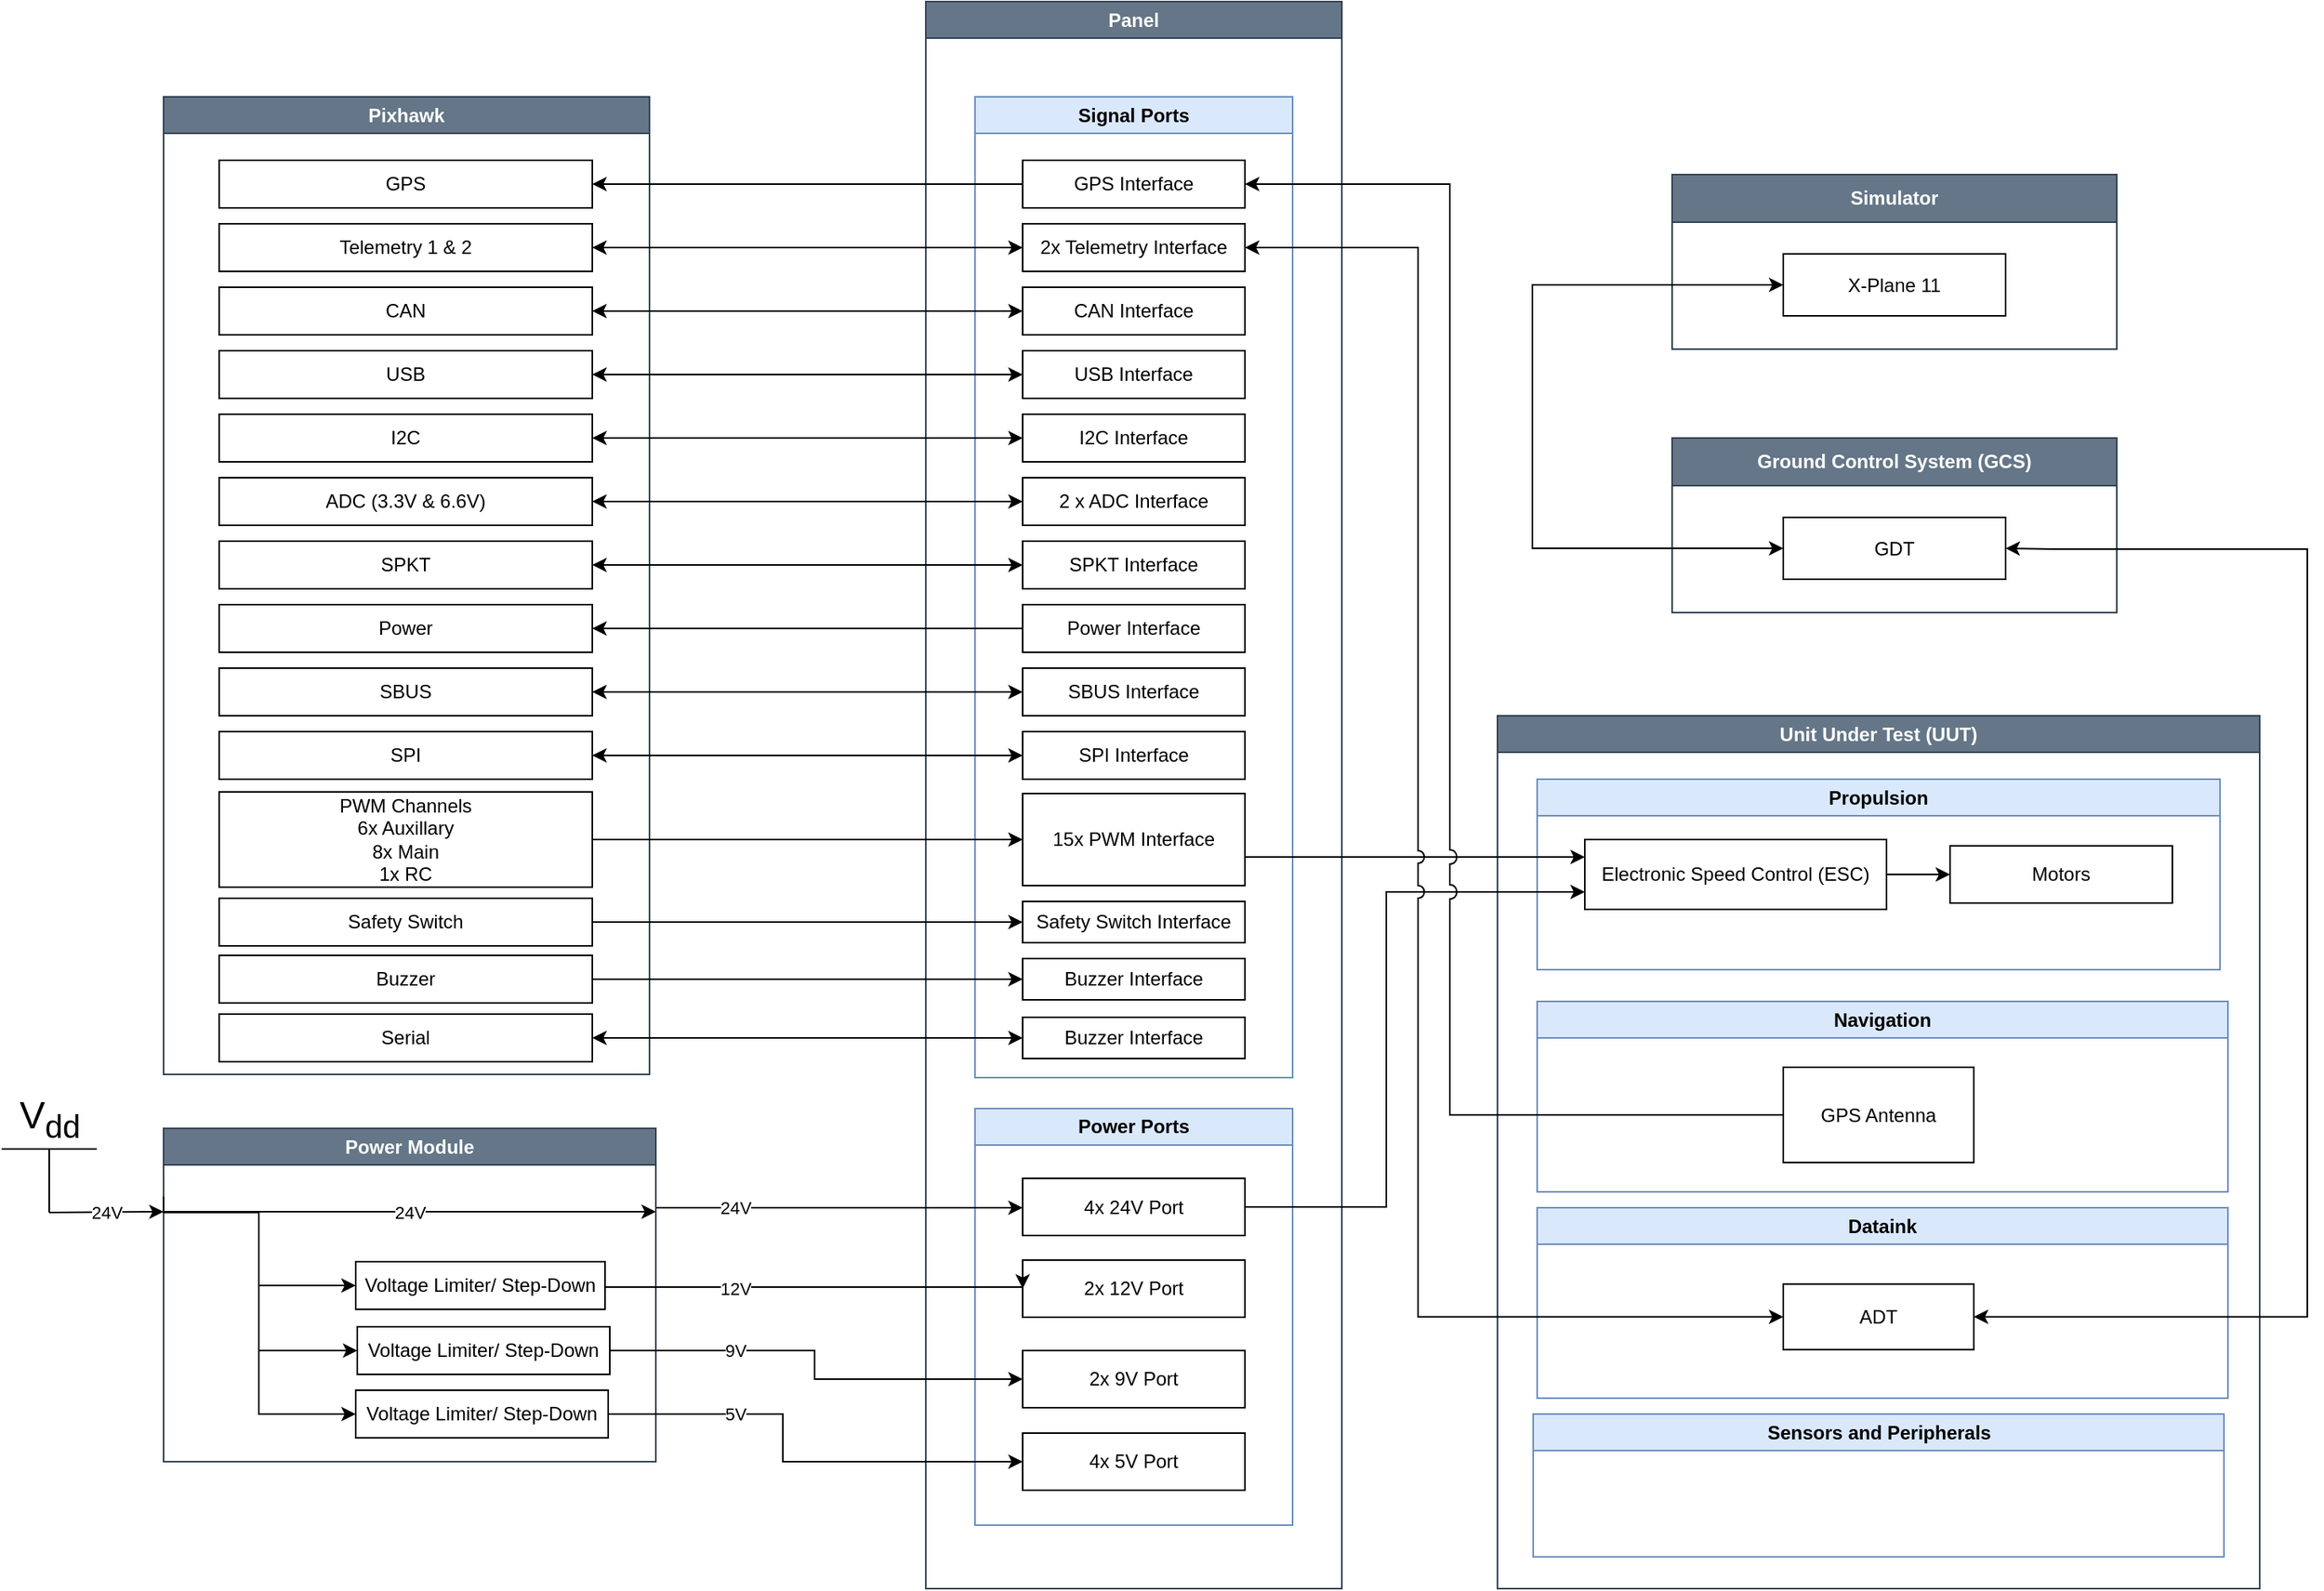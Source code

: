 <mxfile version="22.0.3" type="device">
  <diagram name="Page-1" id="v3630Nla2A9BtoAjLwwb">
    <mxGraphModel dx="1950" dy="1240" grid="0" gridSize="10" guides="1" tooltips="1" connect="1" arrows="1" fold="1" page="1" pageScale="1" pageWidth="850" pageHeight="1100" math="0" shadow="0">
      <root>
        <mxCell id="0" />
        <mxCell id="1" parent="0" />
        <mxCell id="ZbORfe6K_xHkkBf2J9BB-3" value="Pixhawk" style="swimlane;whiteSpace=wrap;html=1;fillColor=#647687;fontColor=#ffffff;strokeColor=#314354;" parent="1" vertex="1">
          <mxGeometry x="234" y="110" width="306" height="616" as="geometry">
            <mxRectangle x="30" y="210" width="90" height="26" as="alternateBounds" />
          </mxGeometry>
        </mxCell>
        <mxCell id="ZbORfe6K_xHkkBf2J9BB-4" value="PWM Channels&lt;br&gt;6x Auxillary&lt;br&gt;8x Main&lt;br&gt;1x RC" style="whiteSpace=wrap;html=1;" parent="ZbORfe6K_xHkkBf2J9BB-3" vertex="1">
          <mxGeometry x="35" y="438" width="235" height="60" as="geometry" />
        </mxCell>
        <mxCell id="ZbORfe6K_xHkkBf2J9BB-122" value="ADC (3.3V &amp;amp; 6.6V)" style="whiteSpace=wrap;html=1;" parent="ZbORfe6K_xHkkBf2J9BB-3" vertex="1">
          <mxGeometry x="35" y="240" width="235" height="30" as="geometry" />
        </mxCell>
        <mxCell id="ZbORfe6K_xHkkBf2J9BB-124" value="Telemetry 1 &amp;amp; 2" style="whiteSpace=wrap;html=1;" parent="ZbORfe6K_xHkkBf2J9BB-3" vertex="1">
          <mxGeometry x="35" y="80" width="235" height="30" as="geometry" />
        </mxCell>
        <mxCell id="ZbORfe6K_xHkkBf2J9BB-125" value="USB" style="whiteSpace=wrap;html=1;" parent="ZbORfe6K_xHkkBf2J9BB-3" vertex="1">
          <mxGeometry x="35" y="160" width="235" height="30" as="geometry" />
        </mxCell>
        <mxCell id="ZbORfe6K_xHkkBf2J9BB-126" value="GPS" style="whiteSpace=wrap;html=1;" parent="ZbORfe6K_xHkkBf2J9BB-3" vertex="1">
          <mxGeometry x="35" y="40" width="235" height="30" as="geometry" />
        </mxCell>
        <mxCell id="ZbORfe6K_xHkkBf2J9BB-127" value="CAN" style="whiteSpace=wrap;html=1;" parent="ZbORfe6K_xHkkBf2J9BB-3" vertex="1">
          <mxGeometry x="35" y="120" width="235" height="30" as="geometry" />
        </mxCell>
        <mxCell id="ZbORfe6K_xHkkBf2J9BB-128" value="I2C" style="whiteSpace=wrap;html=1;" parent="ZbORfe6K_xHkkBf2J9BB-3" vertex="1">
          <mxGeometry x="35" y="200" width="235" height="30" as="geometry" />
        </mxCell>
        <mxCell id="ZbORfe6K_xHkkBf2J9BB-129" value="SPKT" style="whiteSpace=wrap;html=1;" parent="ZbORfe6K_xHkkBf2J9BB-3" vertex="1">
          <mxGeometry x="35" y="280" width="235" height="30" as="geometry" />
        </mxCell>
        <mxCell id="ZbORfe6K_xHkkBf2J9BB-130" value="Power" style="whiteSpace=wrap;html=1;" parent="ZbORfe6K_xHkkBf2J9BB-3" vertex="1">
          <mxGeometry x="35" y="320" width="235" height="30" as="geometry" />
        </mxCell>
        <mxCell id="ZbORfe6K_xHkkBf2J9BB-131" value="SBUS" style="whiteSpace=wrap;html=1;" parent="ZbORfe6K_xHkkBf2J9BB-3" vertex="1">
          <mxGeometry x="35" y="360" width="235" height="30" as="geometry" />
        </mxCell>
        <mxCell id="ZbORfe6K_xHkkBf2J9BB-132" value="SPI" style="whiteSpace=wrap;html=1;" parent="ZbORfe6K_xHkkBf2J9BB-3" vertex="1">
          <mxGeometry x="35" y="400" width="235" height="30" as="geometry" />
        </mxCell>
        <mxCell id="zKIiyvrE_0sGhcqBPToI-9" value="Buzzer" style="whiteSpace=wrap;html=1;" vertex="1" parent="ZbORfe6K_xHkkBf2J9BB-3">
          <mxGeometry x="35" y="541" width="235" height="30" as="geometry" />
        </mxCell>
        <mxCell id="zKIiyvrE_0sGhcqBPToI-1" value="Safety Switch" style="whiteSpace=wrap;html=1;" vertex="1" parent="ZbORfe6K_xHkkBf2J9BB-3">
          <mxGeometry x="35" y="505" width="235" height="30" as="geometry" />
        </mxCell>
        <mxCell id="zKIiyvrE_0sGhcqBPToI-3" value="Serial" style="whiteSpace=wrap;html=1;" vertex="1" parent="ZbORfe6K_xHkkBf2J9BB-3">
          <mxGeometry x="35" y="578" width="235" height="30" as="geometry" />
        </mxCell>
        <mxCell id="ZbORfe6K_xHkkBf2J9BB-8" value="Panel" style="swimlane;whiteSpace=wrap;html=1;fillColor=#647687;fontColor=#ffffff;strokeColor=#314354;" parent="1" vertex="1">
          <mxGeometry x="714" y="50" width="262" height="1000" as="geometry">
            <mxRectangle x="467" y="210" width="67" height="26" as="alternateBounds" />
          </mxGeometry>
        </mxCell>
        <mxCell id="ZbORfe6K_xHkkBf2J9BB-91" value="Power Ports" style="swimlane;whiteSpace=wrap;html=1;fillColor=#dae8fc;strokeColor=#6c8ebf;" parent="ZbORfe6K_xHkkBf2J9BB-8" vertex="1">
          <mxGeometry x="31" y="697.5" width="200" height="262.5" as="geometry">
            <mxRectangle x="31" y="510" width="110" height="30" as="alternateBounds" />
          </mxGeometry>
        </mxCell>
        <mxCell id="ZbORfe6K_xHkkBf2J9BB-88" value="4x 24V Port" style="whiteSpace=wrap;html=1;" parent="ZbORfe6K_xHkkBf2J9BB-91" vertex="1">
          <mxGeometry x="30" y="44" width="140" height="36" as="geometry" />
        </mxCell>
        <mxCell id="ZbORfe6K_xHkkBf2J9BB-94" value="2x 12V Port" style="whiteSpace=wrap;html=1;" parent="ZbORfe6K_xHkkBf2J9BB-91" vertex="1">
          <mxGeometry x="30" y="95.5" width="140" height="36" as="geometry" />
        </mxCell>
        <mxCell id="ZbORfe6K_xHkkBf2J9BB-96" value="2x 9V Port" style="whiteSpace=wrap;html=1;" parent="ZbORfe6K_xHkkBf2J9BB-91" vertex="1">
          <mxGeometry x="30" y="152.5" width="140" height="36" as="geometry" />
        </mxCell>
        <mxCell id="ZbORfe6K_xHkkBf2J9BB-95" value="4x 5V Port" style="whiteSpace=wrap;html=1;" parent="ZbORfe6K_xHkkBf2J9BB-91" vertex="1">
          <mxGeometry x="30" y="204.5" width="140" height="36" as="geometry" />
        </mxCell>
        <mxCell id="ZbORfe6K_xHkkBf2J9BB-92" value="Signal Ports" style="swimlane;whiteSpace=wrap;html=1;fillColor=#dae8fc;strokeColor=#6c8ebf;" parent="ZbORfe6K_xHkkBf2J9BB-8" vertex="1">
          <mxGeometry x="31" y="60" width="200" height="618" as="geometry" />
        </mxCell>
        <mxCell id="ZbORfe6K_xHkkBf2J9BB-9" value="15x PWM Interface" style="whiteSpace=wrap;html=1;" parent="ZbORfe6K_xHkkBf2J9BB-92" vertex="1">
          <mxGeometry x="30" y="439" width="140" height="58" as="geometry" />
        </mxCell>
        <mxCell id="ZbORfe6K_xHkkBf2J9BB-113" value="Safety Switch Interface" style="whiteSpace=wrap;html=1;" parent="ZbORfe6K_xHkkBf2J9BB-92" vertex="1">
          <mxGeometry x="30" y="507" width="140" height="26" as="geometry" />
        </mxCell>
        <mxCell id="ZbORfe6K_xHkkBf2J9BB-114" value="Power Interface" style="whiteSpace=wrap;html=1;" parent="ZbORfe6K_xHkkBf2J9BB-92" vertex="1">
          <mxGeometry x="30" y="320" width="140" height="30" as="geometry" />
        </mxCell>
        <mxCell id="ZbORfe6K_xHkkBf2J9BB-115" value="GPS Interface" style="whiteSpace=wrap;html=1;" parent="ZbORfe6K_xHkkBf2J9BB-92" vertex="1">
          <mxGeometry x="30" y="40" width="140" height="30" as="geometry" />
        </mxCell>
        <mxCell id="ZbORfe6K_xHkkBf2J9BB-116" value="2x Telemetry Interface" style="whiteSpace=wrap;html=1;" parent="ZbORfe6K_xHkkBf2J9BB-92" vertex="1">
          <mxGeometry x="30" y="80" width="140" height="30" as="geometry" />
        </mxCell>
        <mxCell id="ZbORfe6K_xHkkBf2J9BB-117" value="CAN Interface" style="whiteSpace=wrap;html=1;" parent="ZbORfe6K_xHkkBf2J9BB-92" vertex="1">
          <mxGeometry x="30" y="120" width="140" height="30" as="geometry" />
        </mxCell>
        <mxCell id="ZbORfe6K_xHkkBf2J9BB-118" value="I2C Interface" style="whiteSpace=wrap;html=1;" parent="ZbORfe6K_xHkkBf2J9BB-92" vertex="1">
          <mxGeometry x="30" y="200" width="140" height="30" as="geometry" />
        </mxCell>
        <mxCell id="ZbORfe6K_xHkkBf2J9BB-119" value="2 x ADC Interface" style="whiteSpace=wrap;html=1;" parent="ZbORfe6K_xHkkBf2J9BB-92" vertex="1">
          <mxGeometry x="30" y="240" width="140" height="30" as="geometry" />
        </mxCell>
        <mxCell id="ZbORfe6K_xHkkBf2J9BB-137" value="USB Interface" style="whiteSpace=wrap;html=1;" parent="ZbORfe6K_xHkkBf2J9BB-92" vertex="1">
          <mxGeometry x="30" y="160" width="140" height="30" as="geometry" />
        </mxCell>
        <mxCell id="ZbORfe6K_xHkkBf2J9BB-138" value="SPKT Interface" style="whiteSpace=wrap;html=1;" parent="ZbORfe6K_xHkkBf2J9BB-92" vertex="1">
          <mxGeometry x="30" y="280" width="140" height="30" as="geometry" />
        </mxCell>
        <mxCell id="ZbORfe6K_xHkkBf2J9BB-144" value="SBUS Interface" style="whiteSpace=wrap;html=1;" parent="ZbORfe6K_xHkkBf2J9BB-92" vertex="1">
          <mxGeometry x="30" y="360" width="140" height="30" as="geometry" />
        </mxCell>
        <mxCell id="ZbORfe6K_xHkkBf2J9BB-145" value="SPI Interface" style="whiteSpace=wrap;html=1;" parent="ZbORfe6K_xHkkBf2J9BB-92" vertex="1">
          <mxGeometry x="30" y="400" width="140" height="30" as="geometry" />
        </mxCell>
        <mxCell id="zKIiyvrE_0sGhcqBPToI-4" value="Buzzer Interface" style="whiteSpace=wrap;html=1;" vertex="1" parent="ZbORfe6K_xHkkBf2J9BB-92">
          <mxGeometry x="30" y="580" width="140" height="26" as="geometry" />
        </mxCell>
        <mxCell id="zKIiyvrE_0sGhcqBPToI-10" value="Buzzer Interface" style="whiteSpace=wrap;html=1;" vertex="1" parent="ZbORfe6K_xHkkBf2J9BB-92">
          <mxGeometry x="30" y="543" width="140" height="26" as="geometry" />
        </mxCell>
        <mxCell id="ZbORfe6K_xHkkBf2J9BB-34" style="edgeStyle=orthogonalEdgeStyle;rounded=0;orthogonalLoop=1;jettySize=auto;html=1;exitX=1;exitY=0.5;exitDx=0;exitDy=0;entryX=0;entryY=0.5;entryDx=0;entryDy=0;" parent="1" source="ZbORfe6K_xHkkBf2J9BB-4" target="ZbORfe6K_xHkkBf2J9BB-9" edge="1">
          <mxGeometry relative="1" as="geometry">
            <mxPoint x="466.154" y="222.769" as="targetPoint" />
          </mxGeometry>
        </mxCell>
        <mxCell id="ZbORfe6K_xHkkBf2J9BB-102" value="24V" style="edgeStyle=orthogonalEdgeStyle;rounded=0;orthogonalLoop=1;jettySize=auto;html=1;exitX=1;exitY=0.25;exitDx=0;exitDy=0;entryX=0;entryY=0.5;entryDx=0;entryDy=0;" parent="1" source="ZbORfe6K_xHkkBf2J9BB-48" target="ZbORfe6K_xHkkBf2J9BB-88" edge="1">
          <mxGeometry x="-0.551" relative="1" as="geometry">
            <mxPoint x="544" y="690" as="sourcePoint" />
            <Array as="points">
              <mxPoint x="544" y="810" />
              <mxPoint x="775" y="810" />
            </Array>
            <mxPoint as="offset" />
          </mxGeometry>
        </mxCell>
        <mxCell id="ZbORfe6K_xHkkBf2J9BB-48" value="Power Module" style="swimlane;whiteSpace=wrap;html=1;fillColor=#647687;fontColor=#ffffff;strokeColor=#314354;" parent="1" vertex="1">
          <mxGeometry x="234" y="760" width="310" height="210" as="geometry">
            <mxRectangle x="30" y="210" width="90" height="26" as="alternateBounds" />
          </mxGeometry>
        </mxCell>
        <mxCell id="ZbORfe6K_xHkkBf2J9BB-51" value="Voltage Limiter/ Step-Down" style="whiteSpace=wrap;html=1;" parent="ZbORfe6K_xHkkBf2J9BB-48" vertex="1">
          <mxGeometry x="121" y="84" width="157" height="30" as="geometry" />
        </mxCell>
        <mxCell id="ZbORfe6K_xHkkBf2J9BB-58" value="Voltage Limiter/ Step-Down" style="whiteSpace=wrap;html=1;" parent="ZbORfe6K_xHkkBf2J9BB-48" vertex="1">
          <mxGeometry x="122" y="125" width="159" height="30" as="geometry" />
        </mxCell>
        <mxCell id="ZbORfe6K_xHkkBf2J9BB-66" value="Voltage Limiter/ Step-Down" style="whiteSpace=wrap;html=1;" parent="ZbORfe6K_xHkkBf2J9BB-48" vertex="1">
          <mxGeometry x="121" y="165" width="159" height="30" as="geometry" />
        </mxCell>
        <mxCell id="ZbORfe6K_xHkkBf2J9BB-72" value="" style="endArrow=classic;html=1;rounded=0;entryX=0;entryY=0.5;entryDx=0;entryDy=0;edgeStyle=orthogonalEdgeStyle;exitX=0;exitY=0.25;exitDx=0;exitDy=0;" parent="ZbORfe6K_xHkkBf2J9BB-48" target="ZbORfe6K_xHkkBf2J9BB-58" edge="1">
          <mxGeometry width="50" height="50" relative="1" as="geometry">
            <mxPoint y="43" as="sourcePoint" />
            <mxPoint x="122" y="133" as="targetPoint" />
            <Array as="points">
              <mxPoint y="53" />
              <mxPoint x="60" y="53" />
              <mxPoint x="60" y="140" />
            </Array>
          </mxGeometry>
        </mxCell>
        <mxCell id="ZbORfe6K_xHkkBf2J9BB-81" value="" style="endArrow=classic;html=1;rounded=0;entryX=0;entryY=0.5;entryDx=0;entryDy=0;edgeStyle=orthogonalEdgeStyle;exitX=0;exitY=0.25;exitDx=0;exitDy=0;" parent="ZbORfe6K_xHkkBf2J9BB-48" source="ZbORfe6K_xHkkBf2J9BB-48" target="ZbORfe6K_xHkkBf2J9BB-66" edge="1">
          <mxGeometry width="50" height="50" relative="1" as="geometry">
            <mxPoint y="38" as="sourcePoint" />
            <mxPoint x="132" y="141" as="targetPoint" />
            <Array as="points">
              <mxPoint x="60" y="53" />
              <mxPoint x="60" y="180" />
            </Array>
          </mxGeometry>
        </mxCell>
        <mxCell id="ZbORfe6K_xHkkBf2J9BB-71" value="" style="endArrow=classic;html=1;rounded=0;entryX=0;entryY=0.5;entryDx=0;entryDy=0;edgeStyle=orthogonalEdgeStyle;exitX=0;exitY=0.25;exitDx=0;exitDy=0;" parent="ZbORfe6K_xHkkBf2J9BB-48" source="ZbORfe6K_xHkkBf2J9BB-48" target="ZbORfe6K_xHkkBf2J9BB-51" edge="1">
          <mxGeometry width="50" height="50" relative="1" as="geometry">
            <mxPoint y="50" as="sourcePoint" />
            <mxPoint x="280" y="180" as="targetPoint" />
            <Array as="points">
              <mxPoint x="60" y="53" />
              <mxPoint x="60" y="99" />
            </Array>
          </mxGeometry>
        </mxCell>
        <mxCell id="ZbORfe6K_xHkkBf2J9BB-52" value="24V" style="endArrow=classic;html=1;rounded=0;entryX=0;entryY=0.25;entryDx=0;entryDy=0;startArrow=none;startFill=0;exitX=0.5;exitY=0;exitDx=0;exitDy=0;exitPerimeter=0;" parent="1" source="ZbORfe6K_xHkkBf2J9BB-160" target="ZbORfe6K_xHkkBf2J9BB-48" edge="1">
          <mxGeometry width="50" height="50" relative="1" as="geometry">
            <mxPoint x="154" y="813" as="sourcePoint" />
            <mxPoint x="486" y="607" as="targetPoint" />
          </mxGeometry>
        </mxCell>
        <mxCell id="ZbORfe6K_xHkkBf2J9BB-70" value="24V" style="endArrow=classic;html=1;rounded=0;entryX=1;entryY=0.25;entryDx=0;entryDy=0;exitX=0;exitY=0.25;exitDx=0;exitDy=0;" parent="1" source="ZbORfe6K_xHkkBf2J9BB-48" target="ZbORfe6K_xHkkBf2J9BB-48" edge="1">
          <mxGeometry width="50" height="50" relative="1" as="geometry">
            <mxPoint x="404" y="890" as="sourcePoint" />
            <mxPoint x="456" y="889" as="targetPoint" />
          </mxGeometry>
        </mxCell>
        <mxCell id="ZbORfe6K_xHkkBf2J9BB-82" value="Unit Under Test (UUT)" style="swimlane;whiteSpace=wrap;html=1;fillColor=#647687;strokeColor=#314354;fontColor=#ffffff;" parent="1" vertex="1">
          <mxGeometry x="1074" y="500" width="480" height="550" as="geometry">
            <mxRectangle x="467" y="210" width="67" height="26" as="alternateBounds" />
          </mxGeometry>
        </mxCell>
        <mxCell id="ZbORfe6K_xHkkBf2J9BB-149" value="Navigation" style="swimlane;whiteSpace=wrap;html=1;fillColor=#dae8fc;strokeColor=#6c8ebf;" parent="ZbORfe6K_xHkkBf2J9BB-82" vertex="1">
          <mxGeometry x="25" y="180" width="435" height="120" as="geometry" />
        </mxCell>
        <mxCell id="ZbORfe6K_xHkkBf2J9BB-153" value="GPS Antenna" style="whiteSpace=wrap;html=1;" parent="ZbORfe6K_xHkkBf2J9BB-149" vertex="1">
          <mxGeometry x="155" y="41.5" width="120" height="60" as="geometry" />
        </mxCell>
        <mxCell id="ZbORfe6K_xHkkBf2J9BB-151" value="Propulsion" style="swimlane;whiteSpace=wrap;html=1;fillColor=#dae8fc;strokeColor=#6c8ebf;" parent="ZbORfe6K_xHkkBf2J9BB-82" vertex="1">
          <mxGeometry x="25" y="40" width="430" height="120" as="geometry" />
        </mxCell>
        <mxCell id="ZbORfe6K_xHkkBf2J9BB-83" value="Electronic Speed Control (ESC)" style="whiteSpace=wrap;html=1;" parent="ZbORfe6K_xHkkBf2J9BB-151" vertex="1">
          <mxGeometry x="30" y="38" width="190" height="44" as="geometry" />
        </mxCell>
        <mxCell id="ZbORfe6K_xHkkBf2J9BB-85" value="Motors" style="whiteSpace=wrap;html=1;" parent="ZbORfe6K_xHkkBf2J9BB-151" vertex="1">
          <mxGeometry x="260" y="42" width="140" height="36" as="geometry" />
        </mxCell>
        <mxCell id="ZbORfe6K_xHkkBf2J9BB-86" style="edgeStyle=orthogonalEdgeStyle;rounded=0;orthogonalLoop=1;jettySize=auto;html=1;exitX=1;exitY=0.5;exitDx=0;exitDy=0;entryX=0;entryY=0.5;entryDx=0;entryDy=0;" parent="ZbORfe6K_xHkkBf2J9BB-151" source="ZbORfe6K_xHkkBf2J9BB-83" target="ZbORfe6K_xHkkBf2J9BB-85" edge="1">
          <mxGeometry relative="1" as="geometry" />
        </mxCell>
        <mxCell id="ZbORfe6K_xHkkBf2J9BB-150" value="Sensors and Peripherals" style="swimlane;whiteSpace=wrap;html=1;fillColor=#dae8fc;strokeColor=#6c8ebf;" parent="ZbORfe6K_xHkkBf2J9BB-82" vertex="1">
          <mxGeometry x="22.5" y="440" width="435" height="90" as="geometry" />
        </mxCell>
        <mxCell id="ZbORfe6K_xHkkBf2J9BB-156" value="Dataink" style="swimlane;whiteSpace=wrap;html=1;fillColor=#dae8fc;strokeColor=#6c8ebf;" parent="ZbORfe6K_xHkkBf2J9BB-82" vertex="1">
          <mxGeometry x="25" y="310" width="435" height="120" as="geometry" />
        </mxCell>
        <mxCell id="ZbORfe6K_xHkkBf2J9BB-157" value="ADT" style="whiteSpace=wrap;html=1;" parent="ZbORfe6K_xHkkBf2J9BB-156" vertex="1">
          <mxGeometry x="155" y="48.13" width="120" height="41.25" as="geometry" />
        </mxCell>
        <mxCell id="ZbORfe6K_xHkkBf2J9BB-87" style="edgeStyle=orthogonalEdgeStyle;rounded=0;orthogonalLoop=1;jettySize=auto;html=1;exitX=1;exitY=0.5;exitDx=0;exitDy=0;entryX=0;entryY=0.25;entryDx=0;entryDy=0;" parent="1" source="ZbORfe6K_xHkkBf2J9BB-9" target="ZbORfe6K_xHkkBf2J9BB-83" edge="1">
          <mxGeometry relative="1" as="geometry">
            <Array as="points">
              <mxPoint x="915" y="589" />
            </Array>
          </mxGeometry>
        </mxCell>
        <mxCell id="ZbORfe6K_xHkkBf2J9BB-56" value="12V" style="edgeStyle=orthogonalEdgeStyle;rounded=0;orthogonalLoop=1;jettySize=auto;html=1;exitX=1;exitY=0.5;exitDx=0;exitDy=0;entryX=0;entryY=0.5;entryDx=0;entryDy=0;" parent="1" source="ZbORfe6K_xHkkBf2J9BB-51" target="ZbORfe6K_xHkkBf2J9BB-94" edge="1">
          <mxGeometry x="-0.374" y="-1" relative="1" as="geometry">
            <mxPoint x="624" y="737.5" as="targetPoint" />
            <mxPoint x="512.0" y="736.5" as="sourcePoint" />
            <Array as="points">
              <mxPoint x="512" y="860" />
              <mxPoint x="775" y="860" />
            </Array>
            <mxPoint as="offset" />
          </mxGeometry>
        </mxCell>
        <mxCell id="ZbORfe6K_xHkkBf2J9BB-68" value="5V" style="edgeStyle=orthogonalEdgeStyle;rounded=0;orthogonalLoop=1;jettySize=auto;html=1;exitX=1;exitY=0.5;exitDx=0;exitDy=0;entryX=0;entryY=0.5;entryDx=0;entryDy=0;" parent="1" source="ZbORfe6K_xHkkBf2J9BB-66" target="ZbORfe6K_xHkkBf2J9BB-95" edge="1">
          <mxGeometry x="-0.45" relative="1" as="geometry">
            <mxPoint x="624" y="817.5" as="targetPoint" />
            <mxPoint x="514" y="817.5" as="sourcePoint" />
            <Array as="points">
              <mxPoint x="624" y="940" />
              <mxPoint x="624" y="970" />
            </Array>
            <mxPoint as="offset" />
          </mxGeometry>
        </mxCell>
        <mxCell id="ZbORfe6K_xHkkBf2J9BB-103" value="9V" style="edgeStyle=orthogonalEdgeStyle;rounded=0;orthogonalLoop=1;jettySize=auto;html=1;exitX=1;exitY=0.5;exitDx=0;exitDy=0;entryX=0;entryY=0.5;entryDx=0;entryDy=0;" parent="1" source="ZbORfe6K_xHkkBf2J9BB-58" target="ZbORfe6K_xHkkBf2J9BB-96" edge="1">
          <mxGeometry x="-0.432" relative="1" as="geometry">
            <mxPoint x="515" y="777.5" as="sourcePoint" />
            <Array as="points">
              <mxPoint x="644" y="900" />
              <mxPoint x="644" y="918" />
            </Array>
            <mxPoint as="offset" />
          </mxGeometry>
        </mxCell>
        <mxCell id="ZbORfe6K_xHkkBf2J9BB-104" style="edgeStyle=orthogonalEdgeStyle;rounded=0;orthogonalLoop=1;jettySize=auto;html=1;exitX=1;exitY=0.5;exitDx=0;exitDy=0;entryX=0;entryY=0.75;entryDx=0;entryDy=0;" parent="1" source="ZbORfe6K_xHkkBf2J9BB-88" target="ZbORfe6K_xHkkBf2J9BB-83" edge="1">
          <mxGeometry relative="1" as="geometry">
            <Array as="points">
              <mxPoint x="1004" y="810" />
              <mxPoint x="1004" y="611" />
            </Array>
          </mxGeometry>
        </mxCell>
        <mxCell id="ZbORfe6K_xHkkBf2J9BB-106" value="Ground Control System (GCS)" style="swimlane;whiteSpace=wrap;html=1;startSize=30;fillColor=#647687;fontColor=#ffffff;strokeColor=#314354;" parent="1" vertex="1">
          <mxGeometry x="1184" y="325" width="280" height="110" as="geometry">
            <mxRectangle x="467" y="210" width="67" height="26" as="alternateBounds" />
          </mxGeometry>
        </mxCell>
        <mxCell id="ZbORfe6K_xHkkBf2J9BB-110" value="GDT" style="whiteSpace=wrap;html=1;" parent="ZbORfe6K_xHkkBf2J9BB-106" vertex="1">
          <mxGeometry x="70" y="50" width="140" height="39" as="geometry" />
        </mxCell>
        <mxCell id="ZbORfe6K_xHkkBf2J9BB-121" style="edgeStyle=orthogonalEdgeStyle;rounded=0;orthogonalLoop=1;jettySize=auto;html=1;exitX=1;exitY=0.5;exitDx=0;exitDy=0;entryX=0;entryY=0.5;entryDx=0;entryDy=0;startArrow=classic;startFill=1;jumpStyle=arc;jumpSize=8;" parent="1" source="ZbORfe6K_xHkkBf2J9BB-116" target="ZbORfe6K_xHkkBf2J9BB-157" edge="1">
          <mxGeometry relative="1" as="geometry">
            <Array as="points">
              <mxPoint x="1024" y="205" />
              <mxPoint x="1024" y="879" />
            </Array>
          </mxGeometry>
        </mxCell>
        <mxCell id="ZbORfe6K_xHkkBf2J9BB-134" style="edgeStyle=orthogonalEdgeStyle;rounded=0;orthogonalLoop=1;jettySize=auto;html=1;exitX=1;exitY=0.5;exitDx=0;exitDy=0;entryX=0;entryY=0.5;entryDx=0;entryDy=0;startArrow=classic;startFill=1;" parent="1" source="ZbORfe6K_xHkkBf2J9BB-124" target="ZbORfe6K_xHkkBf2J9BB-116" edge="1">
          <mxGeometry relative="1" as="geometry" />
        </mxCell>
        <mxCell id="ZbORfe6K_xHkkBf2J9BB-135" style="edgeStyle=orthogonalEdgeStyle;rounded=0;orthogonalLoop=1;jettySize=auto;html=1;exitX=1;exitY=0.5;exitDx=0;exitDy=0;entryX=0;entryY=0.5;entryDx=0;entryDy=0;jumpStyle=arc;jumpSize=10;endArrow=none;endFill=0;startArrow=classic;startFill=1;" parent="1" source="ZbORfe6K_xHkkBf2J9BB-126" target="ZbORfe6K_xHkkBf2J9BB-115" edge="1">
          <mxGeometry relative="1" as="geometry" />
        </mxCell>
        <mxCell id="ZbORfe6K_xHkkBf2J9BB-136" style="edgeStyle=orthogonalEdgeStyle;rounded=0;orthogonalLoop=1;jettySize=auto;html=1;exitX=1;exitY=0.5;exitDx=0;exitDy=0;entryX=0;entryY=0.5;entryDx=0;entryDy=0;startArrow=classic;startFill=1;" parent="1" source="ZbORfe6K_xHkkBf2J9BB-127" target="ZbORfe6K_xHkkBf2J9BB-117" edge="1">
          <mxGeometry relative="1" as="geometry">
            <Array as="points">
              <mxPoint x="684" y="245" />
              <mxPoint x="684" y="245" />
            </Array>
          </mxGeometry>
        </mxCell>
        <mxCell id="ZbORfe6K_xHkkBf2J9BB-139" style="edgeStyle=orthogonalEdgeStyle;rounded=0;orthogonalLoop=1;jettySize=auto;html=1;exitX=1;exitY=0.5;exitDx=0;exitDy=0;entryX=0;entryY=0.5;entryDx=0;entryDy=0;startArrow=classic;startFill=1;" parent="1" source="ZbORfe6K_xHkkBf2J9BB-125" target="ZbORfe6K_xHkkBf2J9BB-137" edge="1">
          <mxGeometry relative="1" as="geometry" />
        </mxCell>
        <mxCell id="ZbORfe6K_xHkkBf2J9BB-140" style="edgeStyle=orthogonalEdgeStyle;rounded=0;orthogonalLoop=1;jettySize=auto;html=1;exitX=1;exitY=0.5;exitDx=0;exitDy=0;entryX=0;entryY=0.5;entryDx=0;entryDy=0;startArrow=classic;startFill=1;" parent="1" source="ZbORfe6K_xHkkBf2J9BB-128" target="ZbORfe6K_xHkkBf2J9BB-118" edge="1">
          <mxGeometry relative="1" as="geometry" />
        </mxCell>
        <mxCell id="ZbORfe6K_xHkkBf2J9BB-141" style="edgeStyle=orthogonalEdgeStyle;rounded=0;orthogonalLoop=1;jettySize=auto;html=1;exitX=1;exitY=0.5;exitDx=0;exitDy=0;entryX=0;entryY=0.5;entryDx=0;entryDy=0;startArrow=classic;startFill=1;" parent="1" source="ZbORfe6K_xHkkBf2J9BB-122" target="ZbORfe6K_xHkkBf2J9BB-119" edge="1">
          <mxGeometry relative="1" as="geometry" />
        </mxCell>
        <mxCell id="ZbORfe6K_xHkkBf2J9BB-142" style="edgeStyle=orthogonalEdgeStyle;rounded=0;orthogonalLoop=1;jettySize=auto;html=1;exitX=1;exitY=0.5;exitDx=0;exitDy=0;entryX=0;entryY=0.5;entryDx=0;entryDy=0;startArrow=classic;startFill=1;" parent="1" source="ZbORfe6K_xHkkBf2J9BB-129" target="ZbORfe6K_xHkkBf2J9BB-138" edge="1">
          <mxGeometry relative="1" as="geometry" />
        </mxCell>
        <mxCell id="ZbORfe6K_xHkkBf2J9BB-143" style="edgeStyle=orthogonalEdgeStyle;rounded=0;orthogonalLoop=1;jettySize=auto;html=1;exitX=1;exitY=0.5;exitDx=0;exitDy=0;entryX=0;entryY=0.5;entryDx=0;entryDy=0;startArrow=classic;startFill=1;endArrow=none;endFill=0;" parent="1" source="ZbORfe6K_xHkkBf2J9BB-130" target="ZbORfe6K_xHkkBf2J9BB-114" edge="1">
          <mxGeometry relative="1" as="geometry" />
        </mxCell>
        <mxCell id="ZbORfe6K_xHkkBf2J9BB-146" style="edgeStyle=orthogonalEdgeStyle;rounded=0;orthogonalLoop=1;jettySize=auto;html=1;exitX=1;exitY=0.5;exitDx=0;exitDy=0;entryX=0;entryY=0.5;entryDx=0;entryDy=0;startArrow=classic;startFill=1;" parent="1" source="ZbORfe6K_xHkkBf2J9BB-131" target="ZbORfe6K_xHkkBf2J9BB-144" edge="1">
          <mxGeometry relative="1" as="geometry" />
        </mxCell>
        <mxCell id="ZbORfe6K_xHkkBf2J9BB-147" style="edgeStyle=orthogonalEdgeStyle;rounded=0;orthogonalLoop=1;jettySize=auto;html=1;exitX=1;exitY=0.5;exitDx=0;exitDy=0;entryX=0;entryY=0.5;entryDx=0;entryDy=0;startArrow=classic;startFill=1;" parent="1" source="ZbORfe6K_xHkkBf2J9BB-132" target="ZbORfe6K_xHkkBf2J9BB-145" edge="1">
          <mxGeometry relative="1" as="geometry" />
        </mxCell>
        <mxCell id="ZbORfe6K_xHkkBf2J9BB-154" style="edgeStyle=orthogonalEdgeStyle;rounded=0;orthogonalLoop=1;jettySize=auto;html=1;exitX=0;exitY=0.5;exitDx=0;exitDy=0;entryX=1;entryY=0.5;entryDx=0;entryDy=0;jumpStyle=arc;jumpSize=9;" parent="1" source="ZbORfe6K_xHkkBf2J9BB-153" target="ZbORfe6K_xHkkBf2J9BB-115" edge="1">
          <mxGeometry relative="1" as="geometry">
            <Array as="points">
              <mxPoint x="1044" y="751" />
              <mxPoint x="1044" y="165" />
            </Array>
          </mxGeometry>
        </mxCell>
        <mxCell id="ZbORfe6K_xHkkBf2J9BB-158" style="edgeStyle=orthogonalEdgeStyle;rounded=0;orthogonalLoop=1;jettySize=auto;html=1;exitX=1;exitY=0.5;exitDx=0;exitDy=0;entryX=1;entryY=0.5;entryDx=0;entryDy=0;startArrow=classic;startFill=1;" parent="1" source="ZbORfe6K_xHkkBf2J9BB-157" target="ZbORfe6K_xHkkBf2J9BB-110" edge="1">
          <mxGeometry relative="1" as="geometry">
            <Array as="points">
              <mxPoint x="1584" y="879" />
              <mxPoint x="1584" y="395" />
              <mxPoint x="1424" y="395" />
            </Array>
          </mxGeometry>
        </mxCell>
        <mxCell id="ZbORfe6K_xHkkBf2J9BB-160" value="V&lt;sub&gt;dd&lt;/sub&gt;" style="verticalLabelPosition=top;verticalAlign=bottom;shape=mxgraph.electrical.signal_sources.vdd;shadow=0;dashed=0;align=center;strokeWidth=1;fontSize=24;html=1;flipV=1;" parent="1" vertex="1">
          <mxGeometry x="132" y="773" width="60" height="40" as="geometry" />
        </mxCell>
        <mxCell id="zKIiyvrE_0sGhcqBPToI-2" style="edgeStyle=orthogonalEdgeStyle;rounded=0;orthogonalLoop=1;jettySize=auto;html=1;exitX=1;exitY=0.5;exitDx=0;exitDy=0;entryX=0;entryY=0.5;entryDx=0;entryDy=0;" edge="1" parent="1" source="zKIiyvrE_0sGhcqBPToI-1" target="ZbORfe6K_xHkkBf2J9BB-113">
          <mxGeometry relative="1" as="geometry">
            <mxPoint x="785" y="600" as="targetPoint" />
            <mxPoint x="514" y="600" as="sourcePoint" />
          </mxGeometry>
        </mxCell>
        <mxCell id="zKIiyvrE_0sGhcqBPToI-5" style="edgeStyle=orthogonalEdgeStyle;rounded=0;orthogonalLoop=1;jettySize=auto;html=1;exitX=1;exitY=0.5;exitDx=0;exitDy=0;entryX=0;entryY=0.5;entryDx=0;entryDy=0;startArrow=classic;startFill=1;" edge="1" parent="1" source="zKIiyvrE_0sGhcqBPToI-3" target="zKIiyvrE_0sGhcqBPToI-4">
          <mxGeometry relative="1" as="geometry">
            <mxPoint x="785" y="639" as="targetPoint" />
            <mxPoint x="514" y="639" as="sourcePoint" />
          </mxGeometry>
        </mxCell>
        <mxCell id="zKIiyvrE_0sGhcqBPToI-11" style="edgeStyle=orthogonalEdgeStyle;rounded=0;orthogonalLoop=1;jettySize=auto;html=1;exitX=1;exitY=0.5;exitDx=0;exitDy=0;entryX=0;entryY=0.5;entryDx=0;entryDy=0;" edge="1" parent="1" source="zKIiyvrE_0sGhcqBPToI-9" target="zKIiyvrE_0sGhcqBPToI-10">
          <mxGeometry relative="1" as="geometry">
            <mxPoint x="805" y="600" as="targetPoint" />
            <mxPoint x="534" y="600" as="sourcePoint" />
          </mxGeometry>
        </mxCell>
        <mxCell id="zKIiyvrE_0sGhcqBPToI-12" value="Simulator" style="swimlane;whiteSpace=wrap;html=1;startSize=30;fillColor=#647687;fontColor=#ffffff;strokeColor=#314354;" vertex="1" parent="1">
          <mxGeometry x="1184" y="159" width="280" height="110" as="geometry">
            <mxRectangle x="467" y="210" width="67" height="26" as="alternateBounds" />
          </mxGeometry>
        </mxCell>
        <mxCell id="zKIiyvrE_0sGhcqBPToI-13" value="X-Plane 11" style="whiteSpace=wrap;html=1;" vertex="1" parent="zKIiyvrE_0sGhcqBPToI-12">
          <mxGeometry x="70" y="50" width="140" height="39" as="geometry" />
        </mxCell>
        <mxCell id="zKIiyvrE_0sGhcqBPToI-16" style="edgeStyle=orthogonalEdgeStyle;rounded=0;orthogonalLoop=1;jettySize=auto;html=1;exitX=0;exitY=0.5;exitDx=0;exitDy=0;entryX=0;entryY=0.5;entryDx=0;entryDy=0;startArrow=classic;startFill=1;" edge="1" parent="1" source="zKIiyvrE_0sGhcqBPToI-13" target="ZbORfe6K_xHkkBf2J9BB-110">
          <mxGeometry relative="1" as="geometry">
            <Array as="points">
              <mxPoint x="1096" y="228" />
              <mxPoint x="1096" y="394" />
            </Array>
          </mxGeometry>
        </mxCell>
      </root>
    </mxGraphModel>
  </diagram>
</mxfile>
